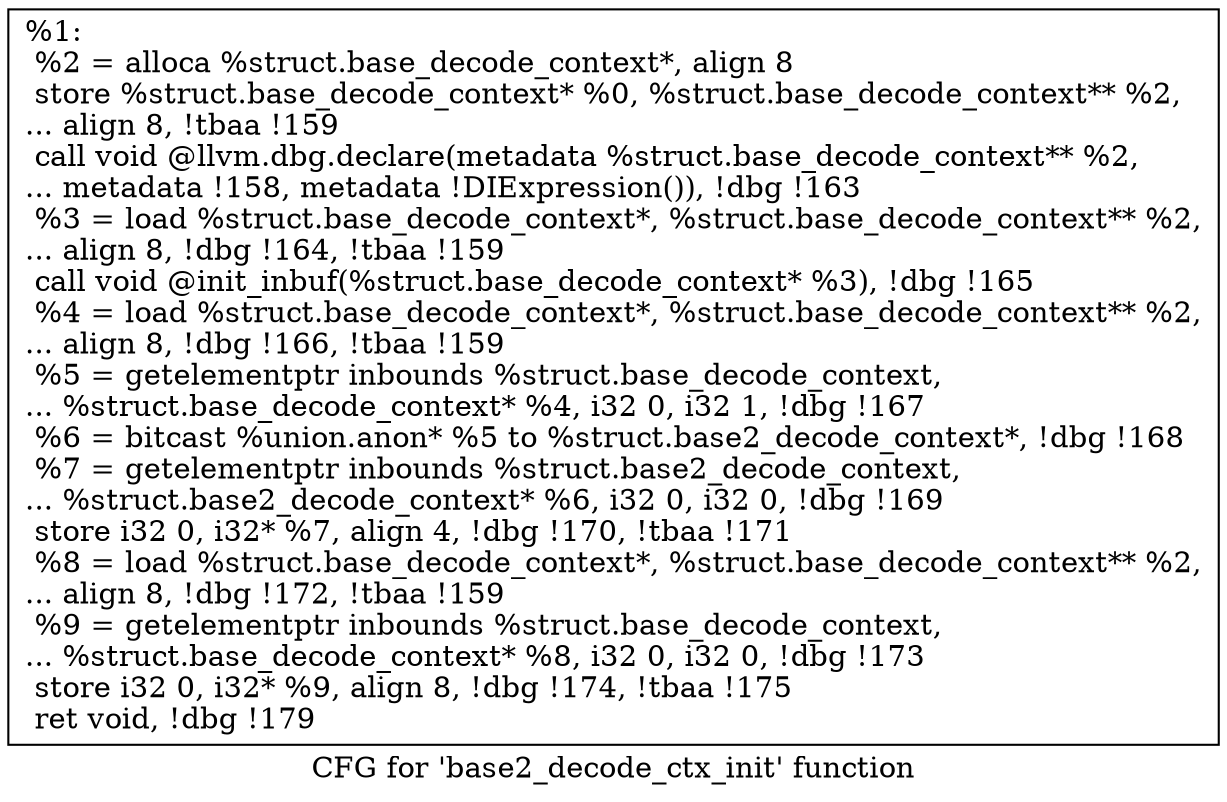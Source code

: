 digraph "CFG for 'base2_decode_ctx_init' function" {
	label="CFG for 'base2_decode_ctx_init' function";

	Node0x124a0e0 [shape=record,label="{%1:\l  %2 = alloca %struct.base_decode_context*, align 8\l  store %struct.base_decode_context* %0, %struct.base_decode_context** %2,\l... align 8, !tbaa !159\l  call void @llvm.dbg.declare(metadata %struct.base_decode_context** %2,\l... metadata !158, metadata !DIExpression()), !dbg !163\l  %3 = load %struct.base_decode_context*, %struct.base_decode_context** %2,\l... align 8, !dbg !164, !tbaa !159\l  call void @init_inbuf(%struct.base_decode_context* %3), !dbg !165\l  %4 = load %struct.base_decode_context*, %struct.base_decode_context** %2,\l... align 8, !dbg !166, !tbaa !159\l  %5 = getelementptr inbounds %struct.base_decode_context,\l... %struct.base_decode_context* %4, i32 0, i32 1, !dbg !167\l  %6 = bitcast %union.anon* %5 to %struct.base2_decode_context*, !dbg !168\l  %7 = getelementptr inbounds %struct.base2_decode_context,\l... %struct.base2_decode_context* %6, i32 0, i32 0, !dbg !169\l  store i32 0, i32* %7, align 4, !dbg !170, !tbaa !171\l  %8 = load %struct.base_decode_context*, %struct.base_decode_context** %2,\l... align 8, !dbg !172, !tbaa !159\l  %9 = getelementptr inbounds %struct.base_decode_context,\l... %struct.base_decode_context* %8, i32 0, i32 0, !dbg !173\l  store i32 0, i32* %9, align 8, !dbg !174, !tbaa !175\l  ret void, !dbg !179\l}"];
}
